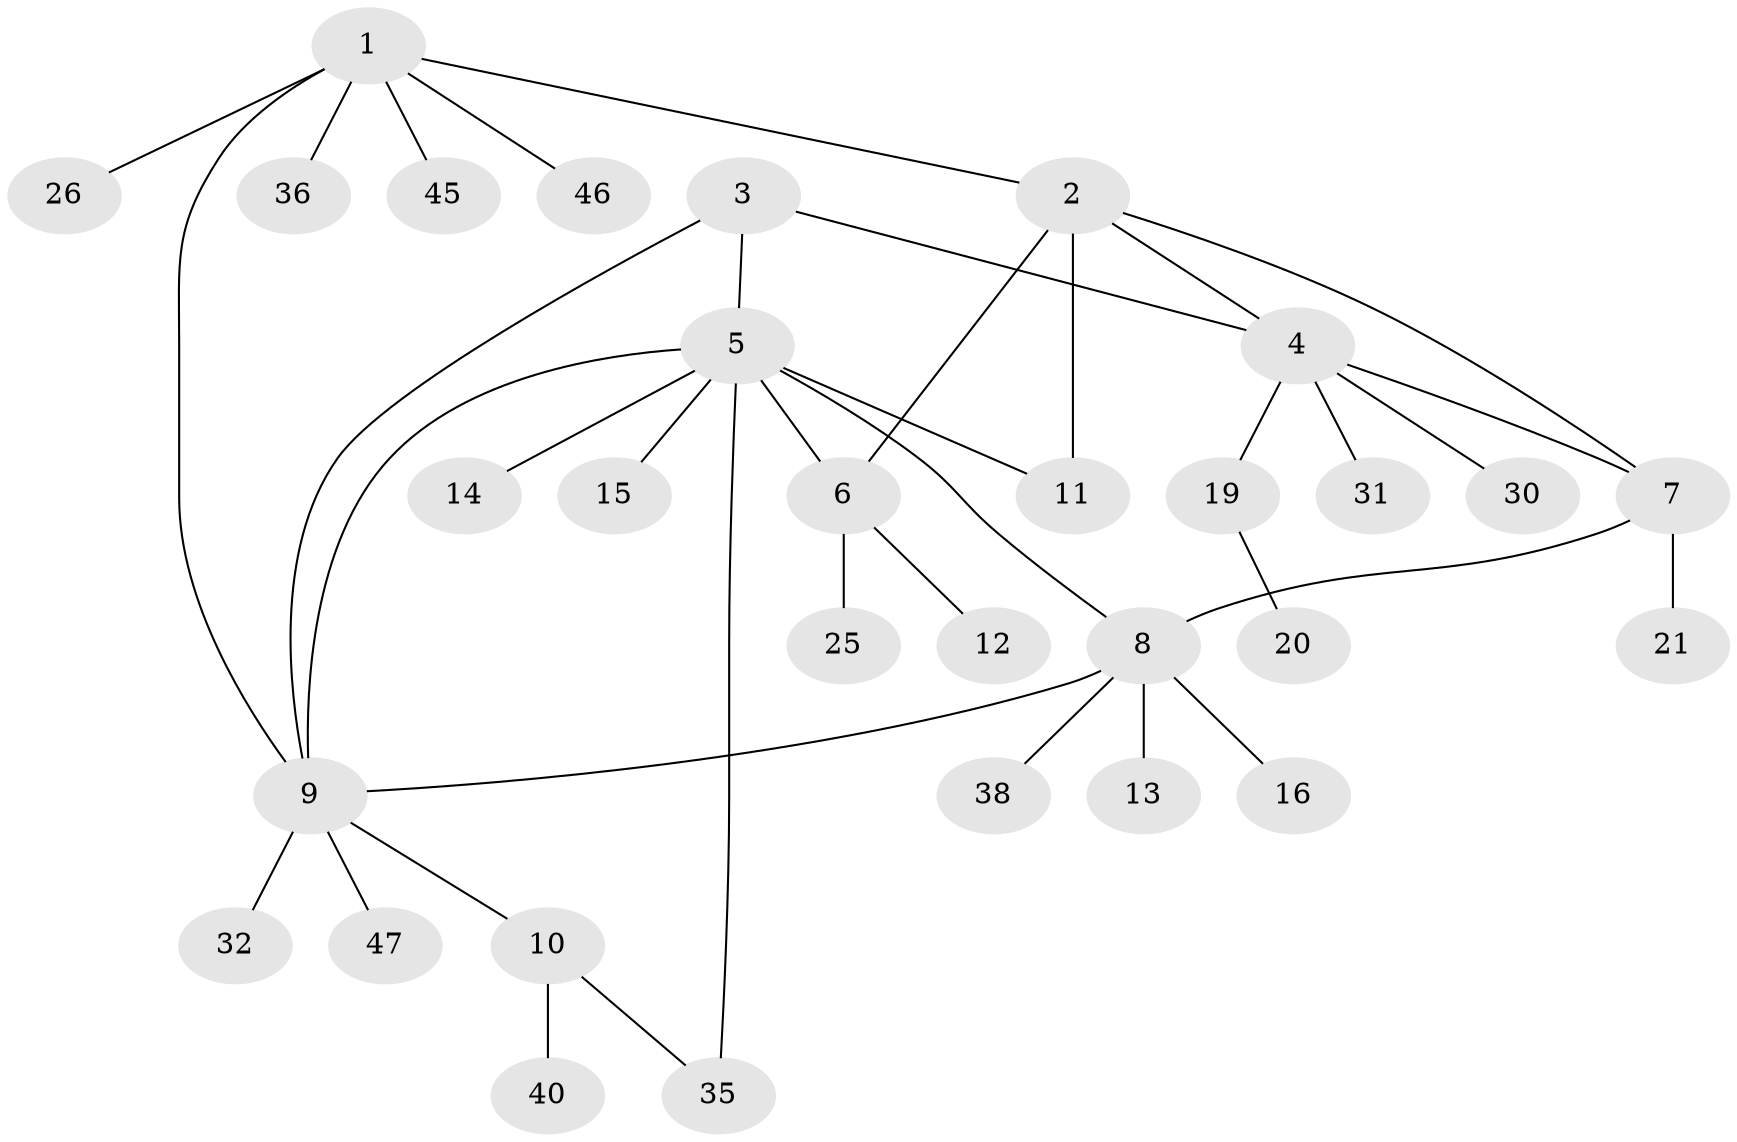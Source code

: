 // original degree distribution, {6: 0.07692307692307693, 7: 0.038461538461538464, 8: 0.038461538461538464, 4: 0.057692307692307696, 2: 0.21153846153846154, 1: 0.5576923076923077, 3: 0.019230769230769232}
// Generated by graph-tools (version 1.1) at 2025/19/03/04/25 18:19:51]
// undirected, 31 vertices, 38 edges
graph export_dot {
graph [start="1"]
  node [color=gray90,style=filled];
  1;
  2 [super="+23"];
  3 [super="+51+50+34+17"];
  4;
  5;
  6 [super="+18+37+28"];
  7;
  8;
  9;
  10 [super="+27"];
  11;
  12;
  13;
  14;
  15;
  16;
  19;
  20;
  21 [super="+42"];
  25;
  26;
  30 [super="+43"];
  31;
  32 [super="+39"];
  35 [super="+48"];
  36;
  38;
  40;
  45;
  46 [super="+52"];
  47;
  1 -- 2;
  1 -- 9;
  1 -- 26;
  1 -- 36;
  1 -- 45;
  1 -- 46;
  2 -- 4;
  2 -- 6;
  2 -- 7;
  2 -- 11;
  3 -- 4;
  3 -- 5;
  3 -- 9 [weight=2];
  4 -- 7;
  4 -- 19;
  4 -- 30;
  4 -- 31;
  5 -- 6;
  5 -- 8;
  5 -- 9;
  5 -- 11;
  5 -- 14;
  5 -- 15;
  5 -- 35;
  6 -- 12;
  6 -- 25;
  7 -- 8;
  7 -- 21;
  8 -- 9;
  8 -- 13;
  8 -- 16;
  8 -- 38;
  9 -- 10;
  9 -- 32;
  9 -- 47;
  10 -- 35;
  10 -- 40;
  19 -- 20;
}
